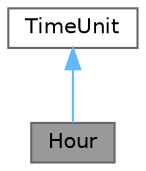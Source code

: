 digraph "Hour"
{
 // LATEX_PDF_SIZE
  bgcolor="transparent";
  edge [fontname=Helvetica,fontsize=10,labelfontname=Helvetica,labelfontsize=10];
  node [fontname=Helvetica,fontsize=10,shape=box,height=0.2,width=0.4];
  Node1 [id="Node000001",label="Hour",height=0.2,width=0.4,color="gray40", fillcolor="grey60", style="filled", fontcolor="black",tooltip="Class representing an hour."];
  Node2 -> Node1 [id="edge1_Node000001_Node000002",dir="back",color="steelblue1",style="solid",tooltip=" "];
  Node2 [id="Node000002",label="TimeUnit",height=0.2,width=0.4,color="gray40", fillcolor="white", style="filled",URL="$class_time_unit.html",tooltip="Base class representing a time unit."];
}
